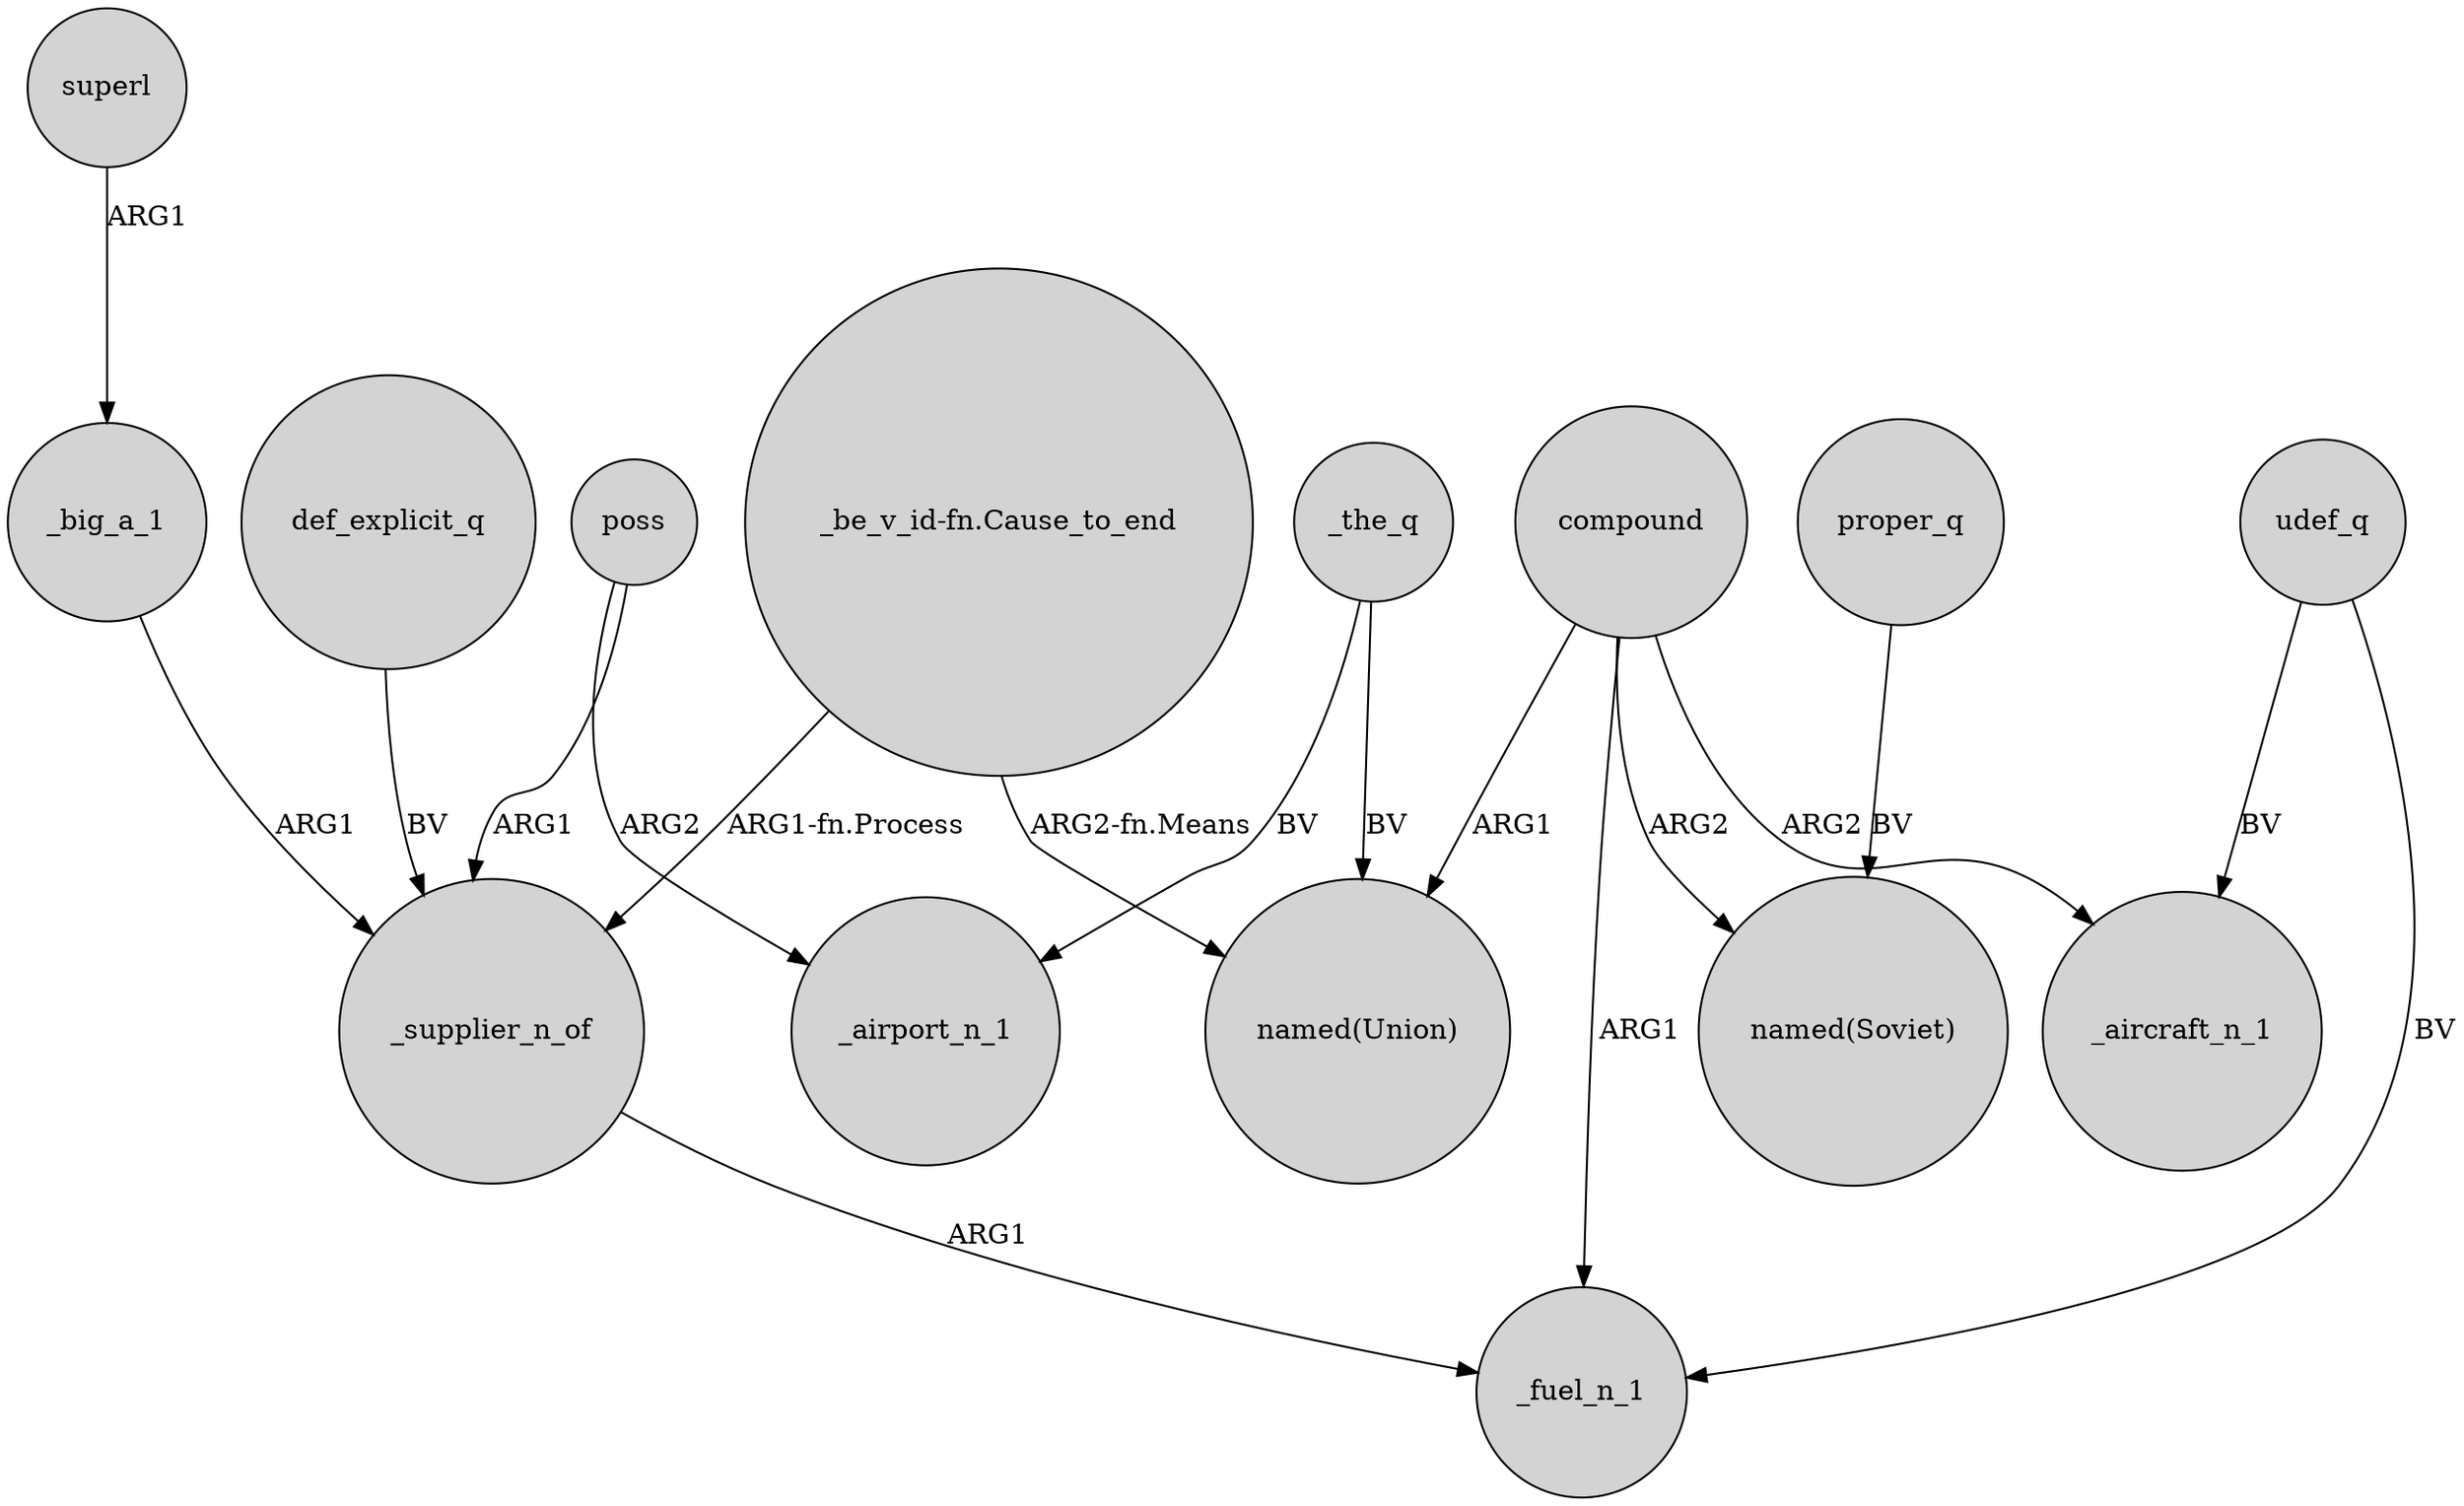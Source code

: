 digraph {
	node [shape=circle style=filled]
	poss -> _airport_n_1 [label=ARG2]
	superl -> _big_a_1 [label=ARG1]
	poss -> _supplier_n_of [label=ARG1]
	compound -> "named(Union)" [label=ARG1]
	_the_q -> "named(Union)" [label=BV]
	udef_q -> _fuel_n_1 [label=BV]
	def_explicit_q -> _supplier_n_of [label=BV]
	udef_q -> _aircraft_n_1 [label=BV]
	compound -> "named(Soviet)" [label=ARG2]
	compound -> _aircraft_n_1 [label=ARG2]
	"_be_v_id-fn.Cause_to_end" -> "named(Union)" [label="ARG2-fn.Means"]
	proper_q -> "named(Soviet)" [label=BV]
	"_be_v_id-fn.Cause_to_end" -> _supplier_n_of [label="ARG1-fn.Process"]
	_big_a_1 -> _supplier_n_of [label=ARG1]
	_supplier_n_of -> _fuel_n_1 [label=ARG1]
	compound -> _fuel_n_1 [label=ARG1]
	_the_q -> _airport_n_1 [label=BV]
}
